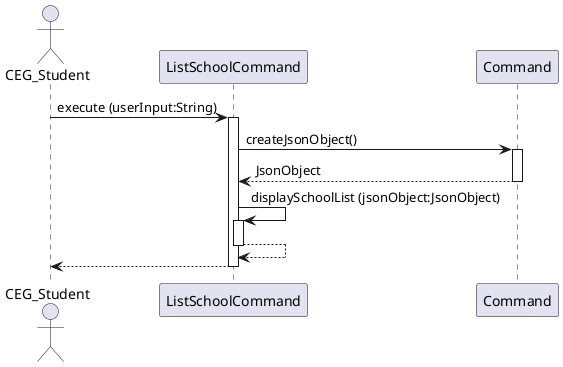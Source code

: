 @startuml
actor CEG_Student
participant ListSchoolCommand
participant Command

CEG_Student -> ListSchoolCommand: execute (userInput:String)
activate ListSchoolCommand

ListSchoolCommand -> Command: createJsonObject()
activate Command

Command --> ListSchoolCommand: JsonObject
deactivate Command

ListSchoolCommand -> ListSchoolCommand: displaySchoolList (jsonObject:JsonObject)
activate ListSchoolCommand

ListSchoolCommand --> ListSchoolCommand
deactivate ListSchoolCommand

ListSchoolCommand --> CEG_Student
deactivate ListSchoolCommand
@enduml
